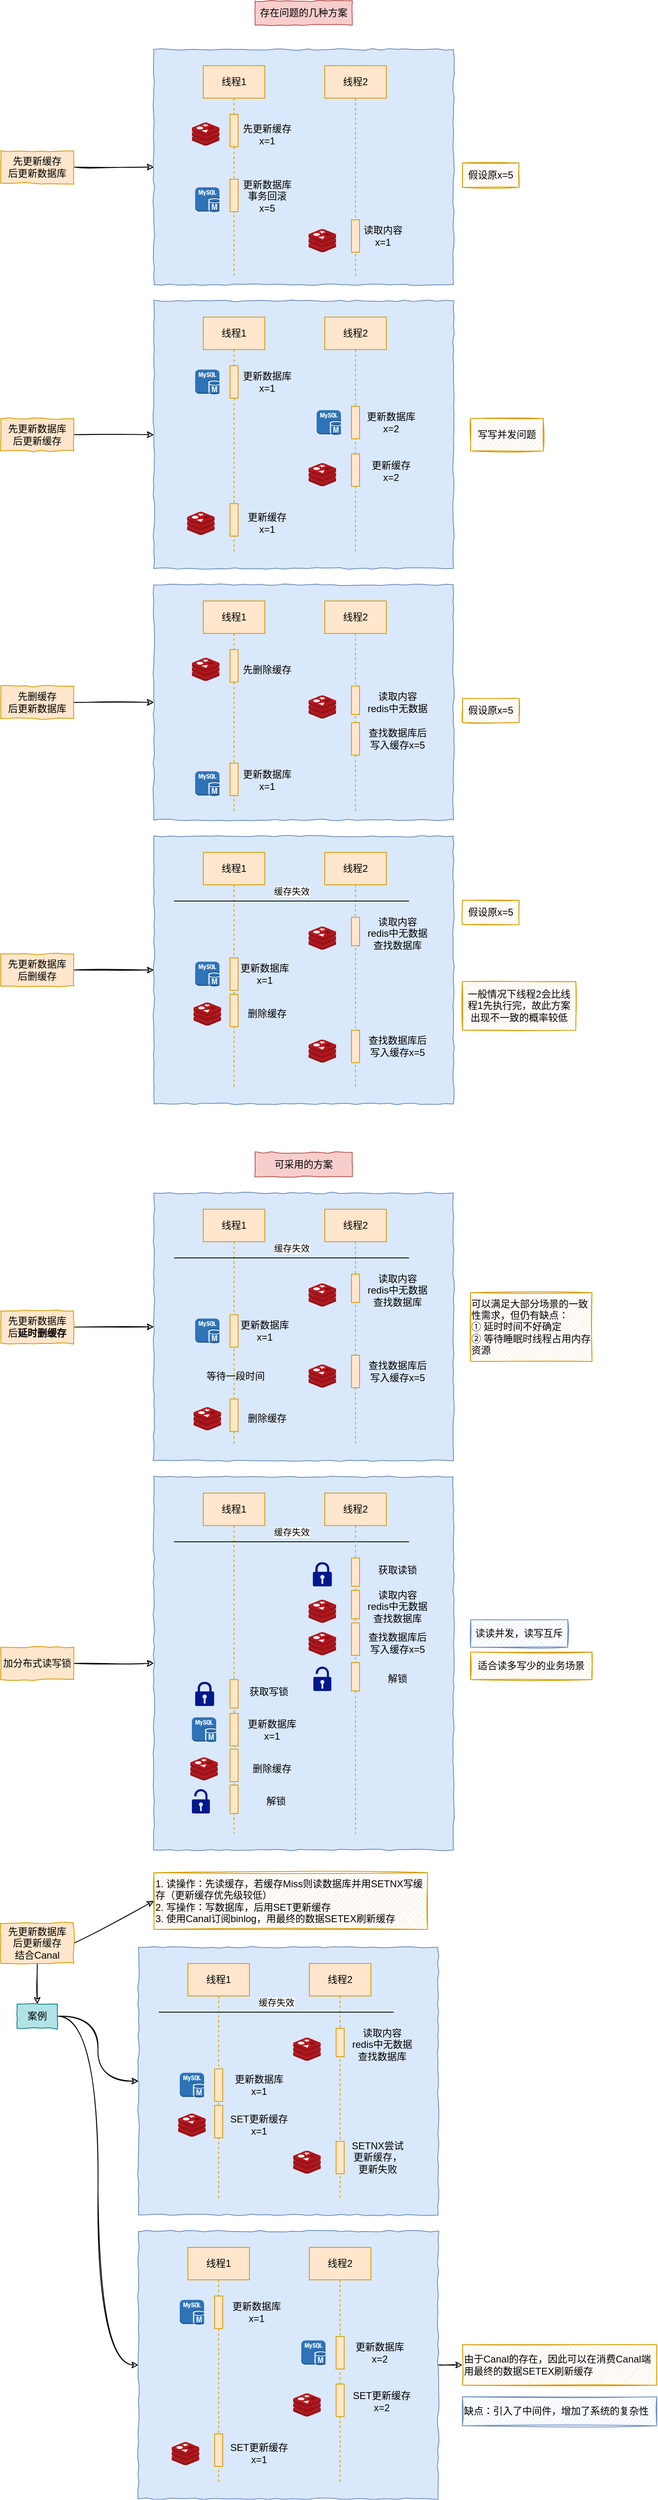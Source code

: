 <mxfile>
    <diagram id="rKVFKqwcTnC4YxvwfFjj" name="第 1 页">
        <mxGraphModel dx="1161" dy="670" grid="1" gridSize="10" guides="1" tooltips="1" connect="1" arrows="1" fold="1" page="1" pageScale="1" pageWidth="827" pageHeight="1169" math="0" shadow="0">
            <root>
                <mxCell id="0"/>
                <mxCell id="1" parent="0"/>
                <mxCell id="140" value="" style="rounded=0;whiteSpace=wrap;html=1;comic=1;fillColor=#dae8fc;strokeColor=#6c8ebf;" vertex="1" parent="1">
                    <mxGeometry x="229" y="1850" width="370" height="460" as="geometry"/>
                </mxCell>
                <mxCell id="144" value="线程1" style="shape=umlLifeline;perimeter=lifelinePerimeter;whiteSpace=wrap;html=1;container=1;collapsible=0;recursiveResize=0;outlineConnect=0;comic=0;sketch=0;fontSize=12;fillColor=#ffe6cc;strokeColor=#d79b00;" vertex="1" parent="1">
                    <mxGeometry x="290" y="1870" width="76" height="420" as="geometry"/>
                </mxCell>
                <mxCell id="145" value="" style="html=1;points=[];perimeter=orthogonalPerimeter;comic=0;fillColor=#ffe6cc;strokeColor=#d79b00;" vertex="1" parent="144">
                    <mxGeometry x="33" y="271.7" width="10" height="40" as="geometry"/>
                </mxCell>
                <mxCell id="146" value="" style="html=1;points=[];perimeter=orthogonalPerimeter;comic=0;fillColor=#ffe6cc;strokeColor=#d79b00;" vertex="1" parent="144">
                    <mxGeometry x="33" y="315.7" width="10" height="40" as="geometry"/>
                </mxCell>
                <mxCell id="147" value="缓存失效" style="endArrow=none;html=1;endSize=12;startArrow=none;startSize=14;startFill=0;edgeStyle=orthogonalEdgeStyle;align=center;verticalAlign=bottom;endFill=0;sketch=0;" edge="1" parent="144">
                    <mxGeometry y="3" relative="1" as="geometry">
                        <mxPoint x="-36" y="60" as="sourcePoint"/>
                        <mxPoint x="254" y="60" as="targetPoint"/>
                    </mxGeometry>
                </mxCell>
                <mxCell id="168" value="" style="html=1;points=[];perimeter=orthogonalPerimeter;comic=0;fillColor=#ffe6cc;strokeColor=#d79b00;" vertex="1" parent="144">
                    <mxGeometry x="33" y="230" width="10" height="35" as="geometry"/>
                </mxCell>
                <mxCell id="170" value="" style="sketch=0;aspect=fixed;pointerEvents=1;shadow=0;dashed=0;html=1;strokeColor=none;labelPosition=center;verticalLabelPosition=bottom;verticalAlign=top;align=center;fillColor=#00188D;shape=mxgraph.mscae.enterprise.lock;comic=0;" vertex="1" parent="144">
                    <mxGeometry x="-10" y="232.5" width="23.4" height="30" as="geometry"/>
                </mxCell>
                <mxCell id="90" value="" style="rounded=0;whiteSpace=wrap;html=1;comic=1;fillColor=#dae8fc;strokeColor=#6c8ebf;" vertex="1" parent="1">
                    <mxGeometry x="229" y="1060" width="370" height="330" as="geometry"/>
                </mxCell>
                <mxCell id="94" value="线程2" style="shape=umlLifeline;perimeter=lifelinePerimeter;whiteSpace=wrap;html=1;container=1;collapsible=0;recursiveResize=0;outlineConnect=0;comic=0;sketch=0;fontSize=12;fillColor=#ffe6cc;strokeColor=#d79b00;" vertex="1" parent="1">
                    <mxGeometry x="440" y="1080" width="76" height="290" as="geometry"/>
                </mxCell>
                <mxCell id="107" value="" style="html=1;points=[];perimeter=orthogonalPerimeter;comic=0;fillColor=#ffe6cc;strokeColor=#d79b00;" vertex="1" parent="94">
                    <mxGeometry x="33" y="80" width="10" height="35" as="geometry"/>
                </mxCell>
                <mxCell id="108" value="" style="html=1;points=[];perimeter=orthogonalPerimeter;comic=0;fillColor=#ffe6cc;strokeColor=#d79b00;" vertex="1" parent="94">
                    <mxGeometry x="33" y="219.3" width="10" height="40" as="geometry"/>
                </mxCell>
                <mxCell id="38" value="" style="rounded=0;whiteSpace=wrap;html=1;comic=1;fillColor=#dae8fc;strokeColor=#6c8ebf;" vertex="1" parent="1">
                    <mxGeometry x="229" y="400" width="370" height="330" as="geometry"/>
                </mxCell>
                <mxCell id="4" value="线程1" style="shape=umlLifeline;perimeter=lifelinePerimeter;whiteSpace=wrap;html=1;container=1;collapsible=0;recursiveResize=0;outlineConnect=0;comic=0;sketch=0;fontSize=12;fillColor=#ffe6cc;strokeColor=#d79b00;" vertex="1" parent="1">
                    <mxGeometry x="290" y="420" width="76" height="290" as="geometry"/>
                </mxCell>
                <mxCell id="22" value="" style="html=1;points=[];perimeter=orthogonalPerimeter;comic=0;fillColor=#ffe6cc;strokeColor=#d79b00;" vertex="1" parent="4">
                    <mxGeometry x="33" y="60" width="10" height="40" as="geometry"/>
                </mxCell>
                <mxCell id="36" value="" style="html=1;points=[];perimeter=orthogonalPerimeter;comic=0;fillColor=#ffe6cc;strokeColor=#d79b00;" vertex="1" parent="4">
                    <mxGeometry x="33" y="230.0" width="10" height="40" as="geometry"/>
                </mxCell>
                <mxCell id="20" value="线程2" style="shape=umlLifeline;perimeter=lifelinePerimeter;whiteSpace=wrap;html=1;container=1;collapsible=0;recursiveResize=0;outlineConnect=0;comic=0;sketch=0;fontSize=12;fillColor=#ffe6cc;strokeColor=#d79b00;" vertex="1" parent="1">
                    <mxGeometry x="440" y="420" width="76" height="290" as="geometry"/>
                </mxCell>
                <mxCell id="27" value="" style="html=1;points=[];perimeter=orthogonalPerimeter;comic=0;fillColor=#ffe6cc;strokeColor=#d79b00;" vertex="1" parent="20">
                    <mxGeometry x="33" y="110" width="10" height="40" as="geometry"/>
                </mxCell>
                <mxCell id="31" value="" style="sketch=0;aspect=fixed;html=1;points=[];align=center;image;fontSize=12;image=img/lib/mscae/Cache_Redis_Product.svg;comic=0;fillColor=none;" vertex="1" parent="20">
                    <mxGeometry x="-20" y="180" width="34.05" height="28.6" as="geometry"/>
                </mxCell>
                <mxCell id="32" value="" style="html=1;points=[];perimeter=orthogonalPerimeter;comic=0;fillColor=#ffe6cc;strokeColor=#d79b00;" vertex="1" parent="20">
                    <mxGeometry x="33" y="168.6" width="10" height="40" as="geometry"/>
                </mxCell>
                <mxCell id="2" value="存在问题的几种方案" style="rounded=0;whiteSpace=wrap;html=1;comic=1;fillColor=#f8cecc;strokeColor=#b85450;" vertex="1" parent="1">
                    <mxGeometry x="354" y="30" width="120" height="30" as="geometry"/>
                </mxCell>
                <mxCell id="39" style="edgeStyle=none;html=1;exitX=1;exitY=0.5;exitDx=0;exitDy=0;sketch=1;entryX=0;entryY=0.5;entryDx=0;entryDy=0;" edge="1" parent="1" source="3" target="38">
                    <mxGeometry relative="1" as="geometry">
                        <mxPoint x="220" y="580" as="targetPoint"/>
                    </mxGeometry>
                </mxCell>
                <mxCell id="3" value="先更新数据库&lt;br&gt;后更新缓存" style="rounded=0;whiteSpace=wrap;html=1;comic=1;fillColor=#ffe6cc;strokeColor=#d79b00;" vertex="1" parent="1">
                    <mxGeometry x="40" y="545" width="90" height="40" as="geometry"/>
                </mxCell>
                <mxCell id="25" value="更新数据库&lt;br&gt;x=1" style="rounded=0;whiteSpace=wrap;html=1;comic=1;fillColor=none;strokeColor=none;" vertex="1" parent="1">
                    <mxGeometry x="324" y="480" width="90" height="40" as="geometry"/>
                </mxCell>
                <mxCell id="26" value="" style="outlineConnect=0;dashed=0;verticalLabelPosition=bottom;verticalAlign=top;align=center;html=1;shape=mxgraph.aws3.mysql_db_instance;fillColor=#2E73B8;gradientColor=none;comic=0;" vertex="1" parent="1">
                    <mxGeometry x="280" y="484.75" width="30" height="30.5" as="geometry"/>
                </mxCell>
                <mxCell id="28" value="更新数据库&lt;br&gt;x=2" style="rounded=0;whiteSpace=wrap;html=1;comic=1;fillColor=none;strokeColor=none;" vertex="1" parent="1">
                    <mxGeometry x="490" y="530" width="64" height="40" as="geometry"/>
                </mxCell>
                <mxCell id="29" value="" style="outlineConnect=0;dashed=0;verticalLabelPosition=bottom;verticalAlign=top;align=center;html=1;shape=mxgraph.aws3.mysql_db_instance;fillColor=#2E73B8;gradientColor=none;comic=0;" vertex="1" parent="1">
                    <mxGeometry x="430" y="534.75" width="30" height="30.5" as="geometry"/>
                </mxCell>
                <mxCell id="34" value="更新缓存&lt;br&gt;x=2" style="rounded=0;whiteSpace=wrap;html=1;comic=1;fillColor=none;strokeColor=none;" vertex="1" parent="1">
                    <mxGeometry x="490" y="590" width="64" height="40" as="geometry"/>
                </mxCell>
                <mxCell id="37" value="更新缓存&lt;br&gt;x=1" style="rounded=0;whiteSpace=wrap;html=1;comic=1;fillColor=none;strokeColor=none;" vertex="1" parent="1">
                    <mxGeometry x="337" y="654.3" width="64" height="40" as="geometry"/>
                </mxCell>
                <mxCell id="35" value="" style="sketch=0;aspect=fixed;html=1;points=[];align=center;image;fontSize=12;image=img/lib/mscae/Cache_Redis_Product.svg;comic=0;fillColor=none;" vertex="1" parent="1">
                    <mxGeometry x="270" y="660" width="34.05" height="28.6" as="geometry"/>
                </mxCell>
                <mxCell id="70" style="edgeStyle=none;sketch=1;html=1;exitX=1;exitY=0.5;exitDx=0;exitDy=0;entryX=0;entryY=0.5;entryDx=0;entryDy=0;" edge="1" parent="1" source="40" target="41">
                    <mxGeometry relative="1" as="geometry"/>
                </mxCell>
                <mxCell id="40" value="先更新缓存&lt;br&gt;后更新数据库" style="rounded=0;whiteSpace=wrap;html=1;comic=1;fillColor=#ffe6cc;strokeColor=#d79b00;" vertex="1" parent="1">
                    <mxGeometry x="40" y="215" width="90" height="40" as="geometry"/>
                </mxCell>
                <mxCell id="41" value="" style="rounded=0;whiteSpace=wrap;html=1;comic=1;fillColor=#dae8fc;strokeColor=#6c8ebf;" vertex="1" parent="1">
                    <mxGeometry x="229" y="90" width="370" height="290" as="geometry"/>
                </mxCell>
                <mxCell id="54" value="线程1" style="shape=umlLifeline;perimeter=lifelinePerimeter;whiteSpace=wrap;html=1;container=1;collapsible=0;recursiveResize=0;outlineConnect=0;comic=0;sketch=0;fontSize=12;fillColor=#ffe6cc;strokeColor=#d79b00;" vertex="1" parent="1">
                    <mxGeometry x="290" y="110" width="76" height="260" as="geometry"/>
                </mxCell>
                <mxCell id="55" value="" style="html=1;points=[];perimeter=orthogonalPerimeter;comic=0;fillColor=#ffe6cc;strokeColor=#d79b00;" vertex="1" parent="54">
                    <mxGeometry x="33" y="60" width="10" height="40" as="geometry"/>
                </mxCell>
                <mxCell id="56" value="" style="html=1;points=[];perimeter=orthogonalPerimeter;comic=0;fillColor=#ffe6cc;strokeColor=#d79b00;" vertex="1" parent="54">
                    <mxGeometry x="33" y="140.0" width="10" height="40" as="geometry"/>
                </mxCell>
                <mxCell id="57" value="线程2" style="shape=umlLifeline;perimeter=lifelinePerimeter;whiteSpace=wrap;html=1;container=1;collapsible=0;recursiveResize=0;outlineConnect=0;comic=0;sketch=0;fontSize=12;fillColor=#ffe6cc;strokeColor=#d79b00;" vertex="1" parent="1">
                    <mxGeometry x="440" y="110" width="76" height="260" as="geometry"/>
                </mxCell>
                <mxCell id="60" value="" style="html=1;points=[];perimeter=orthogonalPerimeter;comic=0;fillColor=#ffe6cc;strokeColor=#d79b00;" vertex="1" parent="57">
                    <mxGeometry x="33" y="190.0" width="10" height="40" as="geometry"/>
                </mxCell>
                <mxCell id="61" value="先更新缓存&lt;br&gt;x=1" style="rounded=0;whiteSpace=wrap;html=1;comic=1;fillColor=none;strokeColor=none;" vertex="1" parent="1">
                    <mxGeometry x="337" y="180" width="64" height="30" as="geometry"/>
                </mxCell>
                <mxCell id="62" value="" style="outlineConnect=0;dashed=0;verticalLabelPosition=bottom;verticalAlign=top;align=center;html=1;shape=mxgraph.aws3.mysql_db_instance;fillColor=#2E73B8;gradientColor=none;comic=0;" vertex="1" parent="1">
                    <mxGeometry x="280" y="260" width="30" height="30.5" as="geometry"/>
                </mxCell>
                <mxCell id="65" value="读取内容&lt;br&gt;x=1" style="rounded=0;whiteSpace=wrap;html=1;comic=1;fillColor=none;strokeColor=none;" vertex="1" parent="1">
                    <mxGeometry x="480" y="300" width="64" height="40" as="geometry"/>
                </mxCell>
                <mxCell id="66" value="更新数据库&lt;br&gt;事务回滚&lt;br&gt;x=5" style="rounded=0;whiteSpace=wrap;html=1;comic=1;fillColor=none;strokeColor=none;" vertex="1" parent="1">
                    <mxGeometry x="337" y="250.5" width="64" height="40" as="geometry"/>
                </mxCell>
                <mxCell id="67" value="" style="sketch=0;aspect=fixed;html=1;points=[];align=center;image;fontSize=12;image=img/lib/mscae/Cache_Redis_Product.svg;comic=0;fillColor=none;" vertex="1" parent="1">
                    <mxGeometry x="275.95" y="180" width="34.05" height="28.6" as="geometry"/>
                </mxCell>
                <mxCell id="59" value="" style="sketch=0;aspect=fixed;html=1;points=[];align=center;image;fontSize=12;image=img/lib/mscae/Cache_Redis_Product.svg;comic=0;fillColor=none;" vertex="1" parent="1">
                    <mxGeometry x="420" y="311.4" width="34.05" height="28.6" as="geometry"/>
                </mxCell>
                <mxCell id="69" value="假设原x=5" style="rounded=0;whiteSpace=wrap;html=1;comic=1;fillColor=#ffe6cc;strokeColor=#d79b00;sketch=1;" vertex="1" parent="1">
                    <mxGeometry x="610" y="230" width="70" height="30" as="geometry"/>
                </mxCell>
                <mxCell id="71" style="edgeStyle=none;sketch=1;html=1;exitX=1;exitY=0.5;exitDx=0;exitDy=0;entryX=0;entryY=0.5;entryDx=0;entryDy=0;" edge="1" source="72" target="73" parent="1">
                    <mxGeometry relative="1" as="geometry"/>
                </mxCell>
                <mxCell id="72" value="先删缓存&lt;br&gt;后更新数据库" style="rounded=0;whiteSpace=wrap;html=1;comic=1;fillColor=#ffe6cc;strokeColor=#d79b00;" vertex="1" parent="1">
                    <mxGeometry x="40" y="875" width="90" height="40" as="geometry"/>
                </mxCell>
                <mxCell id="73" value="" style="rounded=0;whiteSpace=wrap;html=1;comic=1;fillColor=#dae8fc;strokeColor=#6c8ebf;" vertex="1" parent="1">
                    <mxGeometry x="229" y="750" width="370" height="290" as="geometry"/>
                </mxCell>
                <mxCell id="74" value="线程1" style="shape=umlLifeline;perimeter=lifelinePerimeter;whiteSpace=wrap;html=1;container=1;collapsible=0;recursiveResize=0;outlineConnect=0;comic=0;sketch=0;fontSize=12;fillColor=#ffe6cc;strokeColor=#d79b00;" vertex="1" parent="1">
                    <mxGeometry x="290" y="770" width="76" height="260" as="geometry"/>
                </mxCell>
                <mxCell id="75" value="" style="html=1;points=[];perimeter=orthogonalPerimeter;comic=0;fillColor=#ffe6cc;strokeColor=#d79b00;" vertex="1" parent="74">
                    <mxGeometry x="33" y="60" width="10" height="40" as="geometry"/>
                </mxCell>
                <mxCell id="76" value="" style="html=1;points=[];perimeter=orthogonalPerimeter;comic=0;fillColor=#ffe6cc;strokeColor=#d79b00;" vertex="1" parent="74">
                    <mxGeometry x="33" y="200.0" width="10" height="40" as="geometry"/>
                </mxCell>
                <mxCell id="77" value="线程2" style="shape=umlLifeline;perimeter=lifelinePerimeter;whiteSpace=wrap;html=1;container=1;collapsible=0;recursiveResize=0;outlineConnect=0;comic=0;sketch=0;fontSize=12;fillColor=#ffe6cc;strokeColor=#d79b00;" vertex="1" parent="1">
                    <mxGeometry x="440" y="770" width="76" height="260" as="geometry"/>
                </mxCell>
                <mxCell id="78" value="" style="html=1;points=[];perimeter=orthogonalPerimeter;comic=0;fillColor=#ffe6cc;strokeColor=#d79b00;" vertex="1" parent="77">
                    <mxGeometry x="33" y="105" width="10" height="35" as="geometry"/>
                </mxCell>
                <mxCell id="86" value="" style="html=1;points=[];perimeter=orthogonalPerimeter;comic=0;fillColor=#ffe6cc;strokeColor=#d79b00;" vertex="1" parent="77">
                    <mxGeometry x="33" y="150" width="10" height="40" as="geometry"/>
                </mxCell>
                <mxCell id="79" value="先删除缓存" style="rounded=0;whiteSpace=wrap;html=1;comic=1;fillColor=none;strokeColor=none;" vertex="1" parent="1">
                    <mxGeometry x="337" y="840" width="64" height="30" as="geometry"/>
                </mxCell>
                <mxCell id="80" value="" style="outlineConnect=0;dashed=0;verticalLabelPosition=bottom;verticalAlign=top;align=center;html=1;shape=mxgraph.aws3.mysql_db_instance;fillColor=#2E73B8;gradientColor=none;comic=0;" vertex="1" parent="1">
                    <mxGeometry x="280" y="980" width="30" height="30.5" as="geometry"/>
                </mxCell>
                <mxCell id="81" value="读取内容&lt;br&gt;redis中无数据" style="rounded=0;whiteSpace=wrap;html=1;comic=1;fillColor=none;strokeColor=none;" vertex="1" parent="1">
                    <mxGeometry x="490" y="875" width="80" height="40" as="geometry"/>
                </mxCell>
                <mxCell id="82" value="更新数据库&lt;br&gt;x=1" style="rounded=0;whiteSpace=wrap;html=1;comic=1;fillColor=none;strokeColor=none;" vertex="1" parent="1">
                    <mxGeometry x="337" y="970.5" width="64" height="40" as="geometry"/>
                </mxCell>
                <mxCell id="83" value="" style="sketch=0;aspect=fixed;html=1;points=[];align=center;image;fontSize=12;image=img/lib/mscae/Cache_Redis_Product.svg;comic=0;fillColor=none;" vertex="1" parent="1">
                    <mxGeometry x="275.95" y="840" width="34.05" height="28.6" as="geometry"/>
                </mxCell>
                <mxCell id="84" value="" style="sketch=0;aspect=fixed;html=1;points=[];align=center;image;fontSize=12;image=img/lib/mscae/Cache_Redis_Product.svg;comic=0;fillColor=none;" vertex="1" parent="1">
                    <mxGeometry x="420" y="886.4" width="34.05" height="28.6" as="geometry"/>
                </mxCell>
                <mxCell id="85" value="假设原x=5" style="rounded=0;whiteSpace=wrap;html=1;comic=1;fillColor=#ffe6cc;strokeColor=#d79b00;sketch=1;" vertex="1" parent="1">
                    <mxGeometry x="610" y="890" width="70" height="30" as="geometry"/>
                </mxCell>
                <mxCell id="87" value="查找数据库后写入缓存x=5" style="rounded=0;whiteSpace=wrap;html=1;comic=1;fillColor=none;strokeColor=none;" vertex="1" parent="1">
                    <mxGeometry x="490" y="920" width="80" height="40" as="geometry"/>
                </mxCell>
                <mxCell id="105" style="edgeStyle=none;sketch=1;html=1;exitX=1;exitY=0.5;exitDx=0;exitDy=0;entryX=0;entryY=0.5;entryDx=0;entryDy=0;" edge="1" parent="1" source="88" target="90">
                    <mxGeometry relative="1" as="geometry"/>
                </mxCell>
                <mxCell id="88" value="先更新数据库&lt;br&gt;后删缓存" style="rounded=0;whiteSpace=wrap;html=1;comic=1;fillColor=#ffe6cc;strokeColor=#d79b00;" vertex="1" parent="1">
                    <mxGeometry x="40" y="1205" width="90" height="40" as="geometry"/>
                </mxCell>
                <mxCell id="91" value="线程1" style="shape=umlLifeline;perimeter=lifelinePerimeter;whiteSpace=wrap;html=1;container=1;collapsible=0;recursiveResize=0;outlineConnect=0;comic=0;sketch=0;fontSize=12;fillColor=#ffe6cc;strokeColor=#d79b00;" vertex="1" parent="1">
                    <mxGeometry x="290" y="1080" width="76" height="290" as="geometry"/>
                </mxCell>
                <mxCell id="92" value="" style="html=1;points=[];perimeter=orthogonalPerimeter;comic=0;fillColor=#ffe6cc;strokeColor=#d79b00;" vertex="1" parent="91">
                    <mxGeometry x="33" y="130" width="10" height="40" as="geometry"/>
                </mxCell>
                <mxCell id="93" value="" style="html=1;points=[];perimeter=orthogonalPerimeter;comic=0;fillColor=#ffe6cc;strokeColor=#d79b00;" vertex="1" parent="91">
                    <mxGeometry x="33" y="175" width="10" height="40" as="geometry"/>
                </mxCell>
                <mxCell id="106" value="缓存失效" style="endArrow=none;html=1;endSize=12;startArrow=none;startSize=14;startFill=0;edgeStyle=orthogonalEdgeStyle;align=center;verticalAlign=bottom;endFill=0;sketch=0;" edge="1" parent="91">
                    <mxGeometry y="3" relative="1" as="geometry">
                        <mxPoint x="-36" y="60" as="sourcePoint"/>
                        <mxPoint x="254" y="60" as="targetPoint"/>
                    </mxGeometry>
                </mxCell>
                <mxCell id="98" value="更新数据库&lt;br&gt;x=1" style="rounded=0;whiteSpace=wrap;html=1;comic=1;fillColor=none;strokeColor=none;" vertex="1" parent="1">
                    <mxGeometry x="331" y="1210" width="70" height="40" as="geometry"/>
                </mxCell>
                <mxCell id="99" value="" style="outlineConnect=0;dashed=0;verticalLabelPosition=bottom;verticalAlign=top;align=center;html=1;shape=mxgraph.aws3.mysql_db_instance;fillColor=#2E73B8;gradientColor=none;comic=0;" vertex="1" parent="1">
                    <mxGeometry x="280" y="1214.75" width="30" height="30.5" as="geometry"/>
                </mxCell>
                <mxCell id="103" value="删除缓存" style="rounded=0;whiteSpace=wrap;html=1;comic=1;fillColor=none;strokeColor=none;" vertex="1" parent="1">
                    <mxGeometry x="337" y="1259.3" width="64" height="40" as="geometry"/>
                </mxCell>
                <mxCell id="104" value="" style="sketch=0;aspect=fixed;html=1;points=[];align=center;image;fontSize=12;image=img/lib/mscae/Cache_Redis_Product.svg;comic=0;fillColor=none;" vertex="1" parent="1">
                    <mxGeometry x="277.97" y="1265" width="34.05" height="28.6" as="geometry"/>
                </mxCell>
                <mxCell id="109" value="读取内容&lt;br&gt;redis中无数据&lt;br&gt;查找数据库" style="rounded=0;whiteSpace=wrap;html=1;comic=1;fillColor=none;strokeColor=none;" vertex="1" parent="1">
                    <mxGeometry x="490" y="1160" width="80" height="40" as="geometry"/>
                </mxCell>
                <mxCell id="110" value="" style="sketch=0;aspect=fixed;html=1;points=[];align=center;image;fontSize=12;image=img/lib/mscae/Cache_Redis_Product.svg;comic=0;fillColor=none;" vertex="1" parent="1">
                    <mxGeometry x="420" y="1171.4" width="34.05" height="28.6" as="geometry"/>
                </mxCell>
                <mxCell id="111" value="查找数据库后写入缓存x=5" style="rounded=0;whiteSpace=wrap;html=1;comic=1;fillColor=none;strokeColor=none;" vertex="1" parent="1">
                    <mxGeometry x="490" y="1299.3" width="80" height="40" as="geometry"/>
                </mxCell>
                <mxCell id="112" value="假设原x=5" style="rounded=0;whiteSpace=wrap;html=1;comic=1;fillColor=#ffe6cc;strokeColor=#d79b00;sketch=1;" vertex="1" parent="1">
                    <mxGeometry x="610" y="1139" width="70" height="30" as="geometry"/>
                </mxCell>
                <mxCell id="113" value="写写并发问题" style="rounded=0;whiteSpace=wrap;html=1;comic=1;fillColor=#ffe6cc;strokeColor=#d79b00;sketch=1;" vertex="1" parent="1">
                    <mxGeometry x="620" y="545" width="90" height="40" as="geometry"/>
                </mxCell>
                <mxCell id="116" value="" style="sketch=0;aspect=fixed;html=1;points=[];align=center;image;fontSize=12;image=img/lib/mscae/Cache_Redis_Product.svg;comic=0;fillColor=none;" vertex="1" parent="1">
                    <mxGeometry x="420" y="1310.7" width="34.05" height="28.6" as="geometry"/>
                </mxCell>
                <mxCell id="117" value="一般情况下线程2会比线程1先执行完，故此方案出现不一致的概率较低" style="rounded=0;whiteSpace=wrap;html=1;comic=1;fillColor=#ffe6cc;strokeColor=#d79b00;sketch=1;" vertex="1" parent="1">
                    <mxGeometry x="610" y="1239.3" width="140" height="60" as="geometry"/>
                </mxCell>
                <mxCell id="118" value="可采用的方案" style="rounded=0;whiteSpace=wrap;html=1;comic=1;fillColor=#f8cecc;strokeColor=#b85450;" vertex="1" parent="1">
                    <mxGeometry x="354" y="1450" width="120" height="30" as="geometry"/>
                </mxCell>
                <mxCell id="136" style="edgeStyle=none;sketch=1;html=1;exitX=1;exitY=0.5;exitDx=0;exitDy=0;entryX=0;entryY=0.5;entryDx=0;entryDy=0;" edge="1" parent="1" source="119" target="120">
                    <mxGeometry relative="1" as="geometry"/>
                </mxCell>
                <mxCell id="119" value="先更新数据库&lt;br&gt;后&lt;b&gt;延时删缓存&lt;/b&gt;" style="rounded=0;whiteSpace=wrap;html=1;comic=1;fillColor=#ffe6cc;strokeColor=#d79b00;" vertex="1" parent="1">
                    <mxGeometry x="40" y="1645.25" width="90" height="40" as="geometry"/>
                </mxCell>
                <mxCell id="120" value="" style="rounded=0;whiteSpace=wrap;html=1;comic=1;fillColor=#dae8fc;strokeColor=#6c8ebf;" vertex="1" parent="1">
                    <mxGeometry x="229" y="1500" width="370" height="330" as="geometry"/>
                </mxCell>
                <mxCell id="121" value="线程2" style="shape=umlLifeline;perimeter=lifelinePerimeter;whiteSpace=wrap;html=1;container=1;collapsible=0;recursiveResize=0;outlineConnect=0;comic=0;sketch=0;fontSize=12;fillColor=#ffe6cc;strokeColor=#d79b00;" vertex="1" parent="1">
                    <mxGeometry x="440" y="1520" width="76" height="290" as="geometry"/>
                </mxCell>
                <mxCell id="122" value="" style="html=1;points=[];perimeter=orthogonalPerimeter;comic=0;fillColor=#ffe6cc;strokeColor=#d79b00;" vertex="1" parent="121">
                    <mxGeometry x="33" y="80" width="10" height="35" as="geometry"/>
                </mxCell>
                <mxCell id="123" value="" style="html=1;points=[];perimeter=orthogonalPerimeter;comic=0;fillColor=#ffe6cc;strokeColor=#d79b00;" vertex="1" parent="121">
                    <mxGeometry x="33" y="180.0" width="10" height="40" as="geometry"/>
                </mxCell>
                <mxCell id="124" value="线程1" style="shape=umlLifeline;perimeter=lifelinePerimeter;whiteSpace=wrap;html=1;container=1;collapsible=0;recursiveResize=0;outlineConnect=0;comic=0;sketch=0;fontSize=12;fillColor=#ffe6cc;strokeColor=#d79b00;" vertex="1" parent="1">
                    <mxGeometry x="290" y="1520" width="76" height="290" as="geometry"/>
                </mxCell>
                <mxCell id="125" value="" style="html=1;points=[];perimeter=orthogonalPerimeter;comic=0;fillColor=#ffe6cc;strokeColor=#d79b00;" vertex="1" parent="124">
                    <mxGeometry x="33" y="130" width="10" height="40" as="geometry"/>
                </mxCell>
                <mxCell id="126" value="" style="html=1;points=[];perimeter=orthogonalPerimeter;comic=0;fillColor=#ffe6cc;strokeColor=#d79b00;" vertex="1" parent="124">
                    <mxGeometry x="33" y="234" width="10" height="40" as="geometry"/>
                </mxCell>
                <mxCell id="127" value="缓存失效" style="endArrow=none;html=1;endSize=12;startArrow=none;startSize=14;startFill=0;edgeStyle=orthogonalEdgeStyle;align=center;verticalAlign=bottom;endFill=0;sketch=0;" edge="1" parent="124">
                    <mxGeometry y="3" relative="1" as="geometry">
                        <mxPoint x="-36" y="60" as="sourcePoint"/>
                        <mxPoint x="254" y="60" as="targetPoint"/>
                    </mxGeometry>
                </mxCell>
                <mxCell id="128" value="更新数据库&lt;br&gt;x=1" style="rounded=0;whiteSpace=wrap;html=1;comic=1;fillColor=none;strokeColor=none;" vertex="1" parent="1">
                    <mxGeometry x="331" y="1650" width="70" height="40" as="geometry"/>
                </mxCell>
                <mxCell id="129" value="" style="outlineConnect=0;dashed=0;verticalLabelPosition=bottom;verticalAlign=top;align=center;html=1;shape=mxgraph.aws3.mysql_db_instance;fillColor=#2E73B8;gradientColor=none;comic=0;" vertex="1" parent="1">
                    <mxGeometry x="280" y="1654.75" width="30" height="30.5" as="geometry"/>
                </mxCell>
                <mxCell id="130" value="删除缓存" style="rounded=0;whiteSpace=wrap;html=1;comic=1;fillColor=none;strokeColor=none;" vertex="1" parent="1">
                    <mxGeometry x="337" y="1758.3" width="64" height="40" as="geometry"/>
                </mxCell>
                <mxCell id="131" value="" style="sketch=0;aspect=fixed;html=1;points=[];align=center;image;fontSize=12;image=img/lib/mscae/Cache_Redis_Product.svg;comic=0;fillColor=none;" vertex="1" parent="1">
                    <mxGeometry x="277.97" y="1764" width="34.05" height="28.6" as="geometry"/>
                </mxCell>
                <mxCell id="132" value="读取内容&lt;br&gt;redis中无数据&lt;br&gt;查找数据库" style="rounded=0;whiteSpace=wrap;html=1;comic=1;fillColor=none;strokeColor=none;" vertex="1" parent="1">
                    <mxGeometry x="490" y="1600" width="80" height="40" as="geometry"/>
                </mxCell>
                <mxCell id="133" value="" style="sketch=0;aspect=fixed;html=1;points=[];align=center;image;fontSize=12;image=img/lib/mscae/Cache_Redis_Product.svg;comic=0;fillColor=none;" vertex="1" parent="1">
                    <mxGeometry x="420" y="1611.4" width="34.05" height="28.6" as="geometry"/>
                </mxCell>
                <mxCell id="134" value="查找数据库后写入缓存x=5" style="rounded=0;whiteSpace=wrap;html=1;comic=1;fillColor=none;strokeColor=none;" vertex="1" parent="1">
                    <mxGeometry x="490" y="1700" width="80" height="40" as="geometry"/>
                </mxCell>
                <mxCell id="135" value="" style="sketch=0;aspect=fixed;html=1;points=[];align=center;image;fontSize=12;image=img/lib/mscae/Cache_Redis_Product.svg;comic=0;fillColor=none;" vertex="1" parent="1">
                    <mxGeometry x="420" y="1711.4" width="34.05" height="28.6" as="geometry"/>
                </mxCell>
                <mxCell id="137" value="等待一段时间" style="rounded=0;whiteSpace=wrap;html=1;comic=1;fillColor=none;strokeColor=none;" vertex="1" parent="1">
                    <mxGeometry x="292" y="1705.7" width="76" height="40" as="geometry"/>
                </mxCell>
                <mxCell id="138" value="&lt;div style=&quot;text-align: left&quot;&gt;&lt;span&gt;可以满足大部分场景的一致性需求，但仍有缺点：&lt;/span&gt;&lt;/div&gt;&lt;div style=&quot;text-align: left&quot;&gt;&lt;span&gt;① 延时时间不好确定&lt;/span&gt;&lt;/div&gt;&lt;div style=&quot;text-align: left&quot;&gt;&lt;span&gt;② 等待睡眠时线程占用内存资源&lt;/span&gt;&lt;/div&gt;" style="rounded=0;whiteSpace=wrap;html=1;comic=1;fillColor=#ffe6cc;strokeColor=#d79b00;sketch=1;" vertex="1" parent="1">
                    <mxGeometry x="620" y="1622.88" width="150" height="84.75" as="geometry"/>
                </mxCell>
                <mxCell id="157" style="edgeStyle=none;sketch=1;html=1;exitX=1;exitY=0.5;exitDx=0;exitDy=0;entryX=0;entryY=0.5;entryDx=0;entryDy=0;" edge="1" parent="1" source="139" target="140">
                    <mxGeometry relative="1" as="geometry"/>
                </mxCell>
                <mxCell id="139" value="加分布式读写锁" style="rounded=0;whiteSpace=wrap;html=1;comic=1;fillColor=#ffe6cc;strokeColor=#d79b00;" vertex="1" parent="1">
                    <mxGeometry x="40" y="2060" width="90" height="40" as="geometry"/>
                </mxCell>
                <mxCell id="141" value="线程2" style="shape=umlLifeline;perimeter=lifelinePerimeter;whiteSpace=wrap;html=1;container=1;collapsible=0;recursiveResize=0;outlineConnect=0;comic=0;sketch=0;fontSize=12;fillColor=#ffe6cc;strokeColor=#d79b00;" vertex="1" parent="1">
                    <mxGeometry x="440" y="1870" width="76" height="420" as="geometry"/>
                </mxCell>
                <mxCell id="142" value="" style="html=1;points=[];perimeter=orthogonalPerimeter;comic=0;fillColor=#ffe6cc;strokeColor=#d79b00;" vertex="1" parent="141">
                    <mxGeometry x="33" y="120" width="10" height="35" as="geometry"/>
                </mxCell>
                <mxCell id="143" value="" style="html=1;points=[];perimeter=orthogonalPerimeter;comic=0;fillColor=#ffe6cc;strokeColor=#d79b00;" vertex="1" parent="141">
                    <mxGeometry x="33" y="160.0" width="10" height="40" as="geometry"/>
                </mxCell>
                <mxCell id="158" value="" style="html=1;points=[];perimeter=orthogonalPerimeter;comic=0;fillColor=#ffe6cc;strokeColor=#d79b00;" vertex="1" parent="141">
                    <mxGeometry x="33" y="80" width="10" height="35" as="geometry"/>
                </mxCell>
                <mxCell id="166" value="" style="html=1;points=[];perimeter=orthogonalPerimeter;comic=0;fillColor=#ffe6cc;strokeColor=#d79b00;" vertex="1" parent="141">
                    <mxGeometry x="33" y="209" width="10" height="35" as="geometry"/>
                </mxCell>
                <mxCell id="171" value="" style="html=1;points=[];perimeter=orthogonalPerimeter;comic=0;fillColor=#ffe6cc;strokeColor=#d79b00;" vertex="1" parent="141">
                    <mxGeometry x="-116.98" y="360" width="10" height="35" as="geometry"/>
                </mxCell>
                <mxCell id="148" value="更新数据库&lt;br&gt;x=1" style="rounded=0;whiteSpace=wrap;html=1;comic=1;fillColor=none;strokeColor=none;" vertex="1" parent="1">
                    <mxGeometry x="340" y="2141.7" width="70" height="40" as="geometry"/>
                </mxCell>
                <mxCell id="149" value="" style="outlineConnect=0;dashed=0;verticalLabelPosition=bottom;verticalAlign=top;align=center;html=1;shape=mxgraph.aws3.mysql_db_instance;fillColor=#2E73B8;gradientColor=none;comic=0;" vertex="1" parent="1">
                    <mxGeometry x="275.95" y="2146.45" width="30" height="30.5" as="geometry"/>
                </mxCell>
                <mxCell id="150" value="删除缓存" style="rounded=0;whiteSpace=wrap;html=1;comic=1;fillColor=none;strokeColor=none;" vertex="1" parent="1">
                    <mxGeometry x="343" y="2190" width="64" height="40" as="geometry"/>
                </mxCell>
                <mxCell id="151" value="" style="sketch=0;aspect=fixed;html=1;points=[];align=center;image;fontSize=12;image=img/lib/mscae/Cache_Redis_Product.svg;comic=0;fillColor=none;" vertex="1" parent="1">
                    <mxGeometry x="273.92" y="2195.7" width="34.05" height="28.6" as="geometry"/>
                </mxCell>
                <mxCell id="152" value="读取内容&lt;br&gt;redis中无数据&lt;br&gt;查找数据库" style="rounded=0;whiteSpace=wrap;html=1;comic=1;fillColor=none;strokeColor=none;" vertex="1" parent="1">
                    <mxGeometry x="490" y="1990" width="80" height="40" as="geometry"/>
                </mxCell>
                <mxCell id="153" value="" style="sketch=0;aspect=fixed;html=1;points=[];align=center;image;fontSize=12;image=img/lib/mscae/Cache_Redis_Product.svg;comic=0;fillColor=none;" vertex="1" parent="1">
                    <mxGeometry x="420" y="2001.4" width="34.05" height="28.6" as="geometry"/>
                </mxCell>
                <mxCell id="154" value="查找数据库后写入缓存x=5" style="rounded=0;whiteSpace=wrap;html=1;comic=1;fillColor=none;strokeColor=none;" vertex="1" parent="1">
                    <mxGeometry x="490" y="2035.25" width="80" height="40" as="geometry"/>
                </mxCell>
                <mxCell id="155" value="" style="sketch=0;aspect=fixed;html=1;points=[];align=center;image;fontSize=12;image=img/lib/mscae/Cache_Redis_Product.svg;comic=0;fillColor=none;" vertex="1" parent="1">
                    <mxGeometry x="420" y="2041.4" width="34.05" height="28.6" as="geometry"/>
                </mxCell>
                <mxCell id="160" value="获取读锁" style="rounded=0;whiteSpace=wrap;html=1;comic=1;fillColor=none;strokeColor=none;" vertex="1" parent="1">
                    <mxGeometry x="490" y="1950" width="80" height="30" as="geometry"/>
                </mxCell>
                <mxCell id="163" value="" style="sketch=0;aspect=fixed;pointerEvents=1;shadow=0;dashed=0;html=1;strokeColor=none;labelPosition=center;verticalLabelPosition=bottom;verticalAlign=top;align=center;fillColor=#00188D;shape=mxgraph.mscae.enterprise.lock;comic=0;" vertex="1" parent="1">
                    <mxGeometry x="425.33" y="1955" width="23.4" height="30" as="geometry"/>
                </mxCell>
                <mxCell id="164" value="" style="sketch=0;aspect=fixed;pointerEvents=1;shadow=0;dashed=0;html=1;strokeColor=none;labelPosition=center;verticalLabelPosition=bottom;verticalAlign=top;align=center;fillColor=#00188D;shape=mxgraph.mscae.enterprise.lock_unlocked;comic=0;" vertex="1" parent="1">
                    <mxGeometry x="425.93" y="2084" width="22.2" height="30" as="geometry"/>
                </mxCell>
                <mxCell id="167" value="解锁" style="rounded=0;whiteSpace=wrap;html=1;comic=1;fillColor=none;strokeColor=none;" vertex="1" parent="1">
                    <mxGeometry x="505" y="2084" width="50" height="30" as="geometry"/>
                </mxCell>
                <mxCell id="169" value="获取写锁" style="rounded=0;whiteSpace=wrap;html=1;comic=1;fillColor=none;strokeColor=none;" vertex="1" parent="1">
                    <mxGeometry x="331" y="2100" width="80" height="30" as="geometry"/>
                </mxCell>
                <mxCell id="172" value="" style="sketch=0;aspect=fixed;pointerEvents=1;shadow=0;dashed=0;html=1;strokeColor=none;labelPosition=center;verticalLabelPosition=bottom;verticalAlign=top;align=center;fillColor=#00188D;shape=mxgraph.mscae.enterprise.lock_unlocked;comic=0;" vertex="1" parent="1">
                    <mxGeometry x="275.95" y="2235" width="22.2" height="30" as="geometry"/>
                </mxCell>
                <mxCell id="173" value="解锁" style="rounded=0;whiteSpace=wrap;html=1;comic=1;fillColor=none;strokeColor=none;" vertex="1" parent="1">
                    <mxGeometry x="355.02" y="2235" width="50" height="30" as="geometry"/>
                </mxCell>
                <mxCell id="174" value="&lt;div style=&quot;text-align: left&quot;&gt;适合读多写少的业务场景&lt;/div&gt;" style="rounded=0;whiteSpace=wrap;html=1;comic=1;fillColor=#ffe6cc;strokeColor=#d79b00;sketch=1;" vertex="1" parent="1">
                    <mxGeometry x="620" y="2066" width="150" height="34" as="geometry"/>
                </mxCell>
                <mxCell id="175" value="&lt;div style=&quot;text-align: left&quot;&gt;读读并发，读写互斥&lt;/div&gt;" style="rounded=0;whiteSpace=wrap;html=1;comic=1;fillColor=#dae8fc;strokeColor=#6c8ebf;sketch=1;" vertex="1" parent="1">
                    <mxGeometry x="620" y="2026" width="120" height="34" as="geometry"/>
                </mxCell>
                <mxCell id="178" style="edgeStyle=none;sketch=1;html=1;exitX=1;exitY=0.5;exitDx=0;exitDy=0;entryX=0;entryY=0.5;entryDx=0;entryDy=0;" edge="1" parent="1" source="176" target="177">
                    <mxGeometry relative="1" as="geometry"/>
                </mxCell>
                <mxCell id="181" style="edgeStyle=none;sketch=1;html=1;exitX=0.5;exitY=1;exitDx=0;exitDy=0;entryX=0.5;entryY=0;entryDx=0;entryDy=0;" edge="1" parent="1" source="176" target="179">
                    <mxGeometry relative="1" as="geometry"/>
                </mxCell>
                <mxCell id="176" value="先更新数据库&lt;br&gt;后更新缓存&lt;br&gt;结合Canal" style="rounded=0;whiteSpace=wrap;html=1;comic=1;fillColor=#ffe6cc;strokeColor=#d79b00;" vertex="1" parent="1">
                    <mxGeometry x="40" y="2400" width="90" height="50" as="geometry"/>
                </mxCell>
                <mxCell id="177" value="1. 读操作：先读缓存，若缓存Miss则读数据库并用SETNX写缓存（更新缓存优先级较低）&lt;br&gt;2. 写操作：写数据库，后用SET更新缓存&lt;br&gt;3. 使用Canal订阅binlog，用最终的数据SETEX刷新缓存" style="rounded=0;whiteSpace=wrap;html=1;comic=1;fillColor=#ffe6cc;strokeColor=#d79b00;sketch=1;align=left;" vertex="1" parent="1">
                    <mxGeometry x="229" y="2338" width="337.98" height="70" as="geometry"/>
                </mxCell>
                <mxCell id="198" style="edgeStyle=orthogonalEdgeStyle;sketch=1;html=1;exitX=1;exitY=0.5;exitDx=0;exitDy=0;entryX=0;entryY=0.5;entryDx=0;entryDy=0;curved=1;" edge="1" parent="1" source="179" target="182">
                    <mxGeometry relative="1" as="geometry"/>
                </mxCell>
                <mxCell id="232" style="edgeStyle=orthogonalEdgeStyle;curved=1;sketch=1;html=1;exitX=1;exitY=0.5;exitDx=0;exitDy=0;entryX=0;entryY=0.5;entryDx=0;entryDy=0;" edge="1" parent="1" source="179" target="215">
                    <mxGeometry relative="1" as="geometry"/>
                </mxCell>
                <mxCell id="179" value="案例" style="rounded=0;whiteSpace=wrap;html=1;comic=1;fillColor=#b0e3e6;strokeColor=#0e8088;" vertex="1" parent="1">
                    <mxGeometry x="60" y="2500" width="50" height="30" as="geometry"/>
                </mxCell>
                <mxCell id="182" value="" style="rounded=0;whiteSpace=wrap;html=1;comic=1;fillColor=#dae8fc;strokeColor=#6c8ebf;" vertex="1" parent="1">
                    <mxGeometry x="210" y="2430" width="370" height="330" as="geometry"/>
                </mxCell>
                <mxCell id="183" value="线程2" style="shape=umlLifeline;perimeter=lifelinePerimeter;whiteSpace=wrap;html=1;container=1;collapsible=0;recursiveResize=0;outlineConnect=0;comic=0;sketch=0;fontSize=12;fillColor=#ffe6cc;strokeColor=#d79b00;" vertex="1" parent="1">
                    <mxGeometry x="421" y="2450" width="76" height="290" as="geometry"/>
                </mxCell>
                <mxCell id="184" value="" style="html=1;points=[];perimeter=orthogonalPerimeter;comic=0;fillColor=#ffe6cc;strokeColor=#d79b00;" vertex="1" parent="183">
                    <mxGeometry x="33" y="80" width="10" height="35" as="geometry"/>
                </mxCell>
                <mxCell id="185" value="" style="html=1;points=[];perimeter=orthogonalPerimeter;comic=0;fillColor=#ffe6cc;strokeColor=#d79b00;" vertex="1" parent="183">
                    <mxGeometry x="33" y="219.3" width="10" height="40" as="geometry"/>
                </mxCell>
                <mxCell id="186" value="线程1" style="shape=umlLifeline;perimeter=lifelinePerimeter;whiteSpace=wrap;html=1;container=1;collapsible=0;recursiveResize=0;outlineConnect=0;comic=0;sketch=0;fontSize=12;fillColor=#ffe6cc;strokeColor=#d79b00;" vertex="1" parent="1">
                    <mxGeometry x="271" y="2450" width="76" height="290" as="geometry"/>
                </mxCell>
                <mxCell id="187" value="" style="html=1;points=[];perimeter=orthogonalPerimeter;comic=0;fillColor=#ffe6cc;strokeColor=#d79b00;" vertex="1" parent="186">
                    <mxGeometry x="33" y="130" width="10" height="40" as="geometry"/>
                </mxCell>
                <mxCell id="188" value="" style="html=1;points=[];perimeter=orthogonalPerimeter;comic=0;fillColor=#ffe6cc;strokeColor=#d79b00;" vertex="1" parent="186">
                    <mxGeometry x="33" y="175" width="10" height="40" as="geometry"/>
                </mxCell>
                <mxCell id="189" value="缓存失效" style="endArrow=none;html=1;endSize=12;startArrow=none;startSize=14;startFill=0;edgeStyle=orthogonalEdgeStyle;align=center;verticalAlign=bottom;endFill=0;sketch=0;" edge="1" parent="186">
                    <mxGeometry y="3" relative="1" as="geometry">
                        <mxPoint x="-36" y="60" as="sourcePoint"/>
                        <mxPoint x="254" y="60" as="targetPoint"/>
                    </mxGeometry>
                </mxCell>
                <mxCell id="190" value="更新数据库&lt;br&gt;x=1" style="rounded=0;whiteSpace=wrap;html=1;comic=1;fillColor=none;strokeColor=none;" vertex="1" parent="1">
                    <mxGeometry x="324" y="2580" width="70" height="40" as="geometry"/>
                </mxCell>
                <mxCell id="191" value="" style="outlineConnect=0;dashed=0;verticalLabelPosition=bottom;verticalAlign=top;align=center;html=1;shape=mxgraph.aws3.mysql_db_instance;fillColor=#2E73B8;gradientColor=none;comic=0;" vertex="1" parent="1">
                    <mxGeometry x="261" y="2584.75" width="30" height="30.5" as="geometry"/>
                </mxCell>
                <mxCell id="192" value="SET更新缓存&lt;br&gt;x=1" style="rounded=0;whiteSpace=wrap;html=1;comic=1;fillColor=none;strokeColor=none;" vertex="1" parent="1">
                    <mxGeometry x="318" y="2629.3" width="82" height="40" as="geometry"/>
                </mxCell>
                <mxCell id="193" value="" style="sketch=0;aspect=fixed;html=1;points=[];align=center;image;fontSize=12;image=img/lib/mscae/Cache_Redis_Product.svg;comic=0;fillColor=none;" vertex="1" parent="1">
                    <mxGeometry x="258.97" y="2635" width="34.05" height="28.6" as="geometry"/>
                </mxCell>
                <mxCell id="194" value="读取内容&lt;br&gt;redis中无数据&lt;br&gt;查找数据库" style="rounded=0;whiteSpace=wrap;html=1;comic=1;fillColor=none;strokeColor=none;" vertex="1" parent="1">
                    <mxGeometry x="471" y="2530" width="80" height="40" as="geometry"/>
                </mxCell>
                <mxCell id="195" value="" style="sketch=0;aspect=fixed;html=1;points=[];align=center;image;fontSize=12;image=img/lib/mscae/Cache_Redis_Product.svg;comic=0;fillColor=none;" vertex="1" parent="1">
                    <mxGeometry x="401" y="2541.4" width="34.05" height="28.6" as="geometry"/>
                </mxCell>
                <mxCell id="196" value="SETNX尝试更新缓存，更新失败" style="rounded=0;whiteSpace=wrap;html=1;comic=1;fillColor=none;strokeColor=none;" vertex="1" parent="1">
                    <mxGeometry x="471" y="2663.6" width="69" height="50.7" as="geometry"/>
                </mxCell>
                <mxCell id="197" value="" style="sketch=0;aspect=fixed;html=1;points=[];align=center;image;fontSize=12;image=img/lib/mscae/Cache_Redis_Product.svg;comic=0;fillColor=none;" vertex="1" parent="1">
                    <mxGeometry x="401" y="2680.7" width="34.05" height="28.6" as="geometry"/>
                </mxCell>
                <mxCell id="231" style="sketch=1;html=1;exitX=1;exitY=0.5;exitDx=0;exitDy=0;entryX=0;entryY=0.5;entryDx=0;entryDy=0;" edge="1" parent="1" source="215" target="230">
                    <mxGeometry relative="1" as="geometry"/>
                </mxCell>
                <mxCell id="215" value="" style="rounded=0;whiteSpace=wrap;html=1;comic=1;fillColor=#dae8fc;strokeColor=#6c8ebf;" vertex="1" parent="1">
                    <mxGeometry x="210" y="2780" width="370" height="330" as="geometry"/>
                </mxCell>
                <mxCell id="216" value="线程1" style="shape=umlLifeline;perimeter=lifelinePerimeter;whiteSpace=wrap;html=1;container=1;collapsible=0;recursiveResize=0;outlineConnect=0;comic=0;sketch=0;fontSize=12;fillColor=#ffe6cc;strokeColor=#d79b00;" vertex="1" parent="1">
                    <mxGeometry x="271" y="2800" width="76" height="290" as="geometry"/>
                </mxCell>
                <mxCell id="217" value="" style="html=1;points=[];perimeter=orthogonalPerimeter;comic=0;fillColor=#ffe6cc;strokeColor=#d79b00;" vertex="1" parent="216">
                    <mxGeometry x="33" y="60" width="10" height="40" as="geometry"/>
                </mxCell>
                <mxCell id="218" value="" style="html=1;points=[];perimeter=orthogonalPerimeter;comic=0;fillColor=#ffe6cc;strokeColor=#d79b00;" vertex="1" parent="216">
                    <mxGeometry x="33" y="230.0" width="10" height="40" as="geometry"/>
                </mxCell>
                <mxCell id="219" value="线程2" style="shape=umlLifeline;perimeter=lifelinePerimeter;whiteSpace=wrap;html=1;container=1;collapsible=0;recursiveResize=0;outlineConnect=0;comic=0;sketch=0;fontSize=12;fillColor=#ffe6cc;strokeColor=#d79b00;" vertex="1" parent="1">
                    <mxGeometry x="421" y="2800" width="76" height="290" as="geometry"/>
                </mxCell>
                <mxCell id="220" value="" style="html=1;points=[];perimeter=orthogonalPerimeter;comic=0;fillColor=#ffe6cc;strokeColor=#d79b00;" vertex="1" parent="219">
                    <mxGeometry x="33" y="110" width="10" height="40" as="geometry"/>
                </mxCell>
                <mxCell id="221" value="" style="sketch=0;aspect=fixed;html=1;points=[];align=center;image;fontSize=12;image=img/lib/mscae/Cache_Redis_Product.svg;comic=0;fillColor=none;" vertex="1" parent="219">
                    <mxGeometry x="-20" y="180" width="34.05" height="28.6" as="geometry"/>
                </mxCell>
                <mxCell id="222" value="" style="html=1;points=[];perimeter=orthogonalPerimeter;comic=0;fillColor=#ffe6cc;strokeColor=#d79b00;" vertex="1" parent="219">
                    <mxGeometry x="33" y="168.6" width="10" height="40" as="geometry"/>
                </mxCell>
                <mxCell id="223" value="更新数据库&lt;br&gt;x=1" style="rounded=0;whiteSpace=wrap;html=1;comic=1;fillColor=none;strokeColor=none;" vertex="1" parent="1">
                    <mxGeometry x="311" y="2860" width="90" height="40" as="geometry"/>
                </mxCell>
                <mxCell id="224" value="" style="outlineConnect=0;dashed=0;verticalLabelPosition=bottom;verticalAlign=top;align=center;html=1;shape=mxgraph.aws3.mysql_db_instance;fillColor=#2E73B8;gradientColor=none;comic=0;" vertex="1" parent="1">
                    <mxGeometry x="261" y="2864.75" width="30" height="30.5" as="geometry"/>
                </mxCell>
                <mxCell id="225" value="更新数据库&lt;br&gt;x=2" style="rounded=0;whiteSpace=wrap;html=1;comic=1;fillColor=none;strokeColor=none;" vertex="1" parent="1">
                    <mxGeometry x="476" y="2910" width="64" height="40" as="geometry"/>
                </mxCell>
                <mxCell id="226" value="" style="outlineConnect=0;dashed=0;verticalLabelPosition=bottom;verticalAlign=top;align=center;html=1;shape=mxgraph.aws3.mysql_db_instance;fillColor=#2E73B8;gradientColor=none;comic=0;" vertex="1" parent="1">
                    <mxGeometry x="411" y="2914.75" width="30" height="30.5" as="geometry"/>
                </mxCell>
                <mxCell id="227" value="SET更新缓存&lt;br&gt;x=2" style="rounded=0;whiteSpace=wrap;html=1;comic=1;fillColor=none;strokeColor=none;" vertex="1" parent="1">
                    <mxGeometry x="471" y="2970" width="79" height="40" as="geometry"/>
                </mxCell>
                <mxCell id="228" value="SET更新缓存&lt;br&gt;x=1" style="rounded=0;whiteSpace=wrap;html=1;comic=1;fillColor=none;strokeColor=none;" vertex="1" parent="1">
                    <mxGeometry x="318" y="3034.3" width="82" height="40" as="geometry"/>
                </mxCell>
                <mxCell id="229" value="" style="sketch=0;aspect=fixed;html=1;points=[];align=center;image;fontSize=12;image=img/lib/mscae/Cache_Redis_Product.svg;comic=0;fillColor=none;" vertex="1" parent="1">
                    <mxGeometry x="251" y="3040" width="34.05" height="28.6" as="geometry"/>
                </mxCell>
                <mxCell id="230" value="由于Canal的存在，因此可以在消费Canal端用最终的数据SETEX刷新缓存" style="rounded=0;whiteSpace=wrap;html=1;comic=1;fillColor=#ffe6cc;strokeColor=#d79b00;sketch=1;align=left;" vertex="1" parent="1">
                    <mxGeometry x="610" y="2920" width="240" height="50" as="geometry"/>
                </mxCell>
                <mxCell id="233" value="缺点：引入了中间件，增加了系统的复杂性" style="rounded=0;whiteSpace=wrap;html=1;comic=1;fillColor=#dae8fc;strokeColor=#6c8ebf;sketch=1;align=left;" vertex="1" parent="1">
                    <mxGeometry x="610" y="2984.3" width="240" height="35.7" as="geometry"/>
                </mxCell>
            </root>
        </mxGraphModel>
    </diagram>
</mxfile>